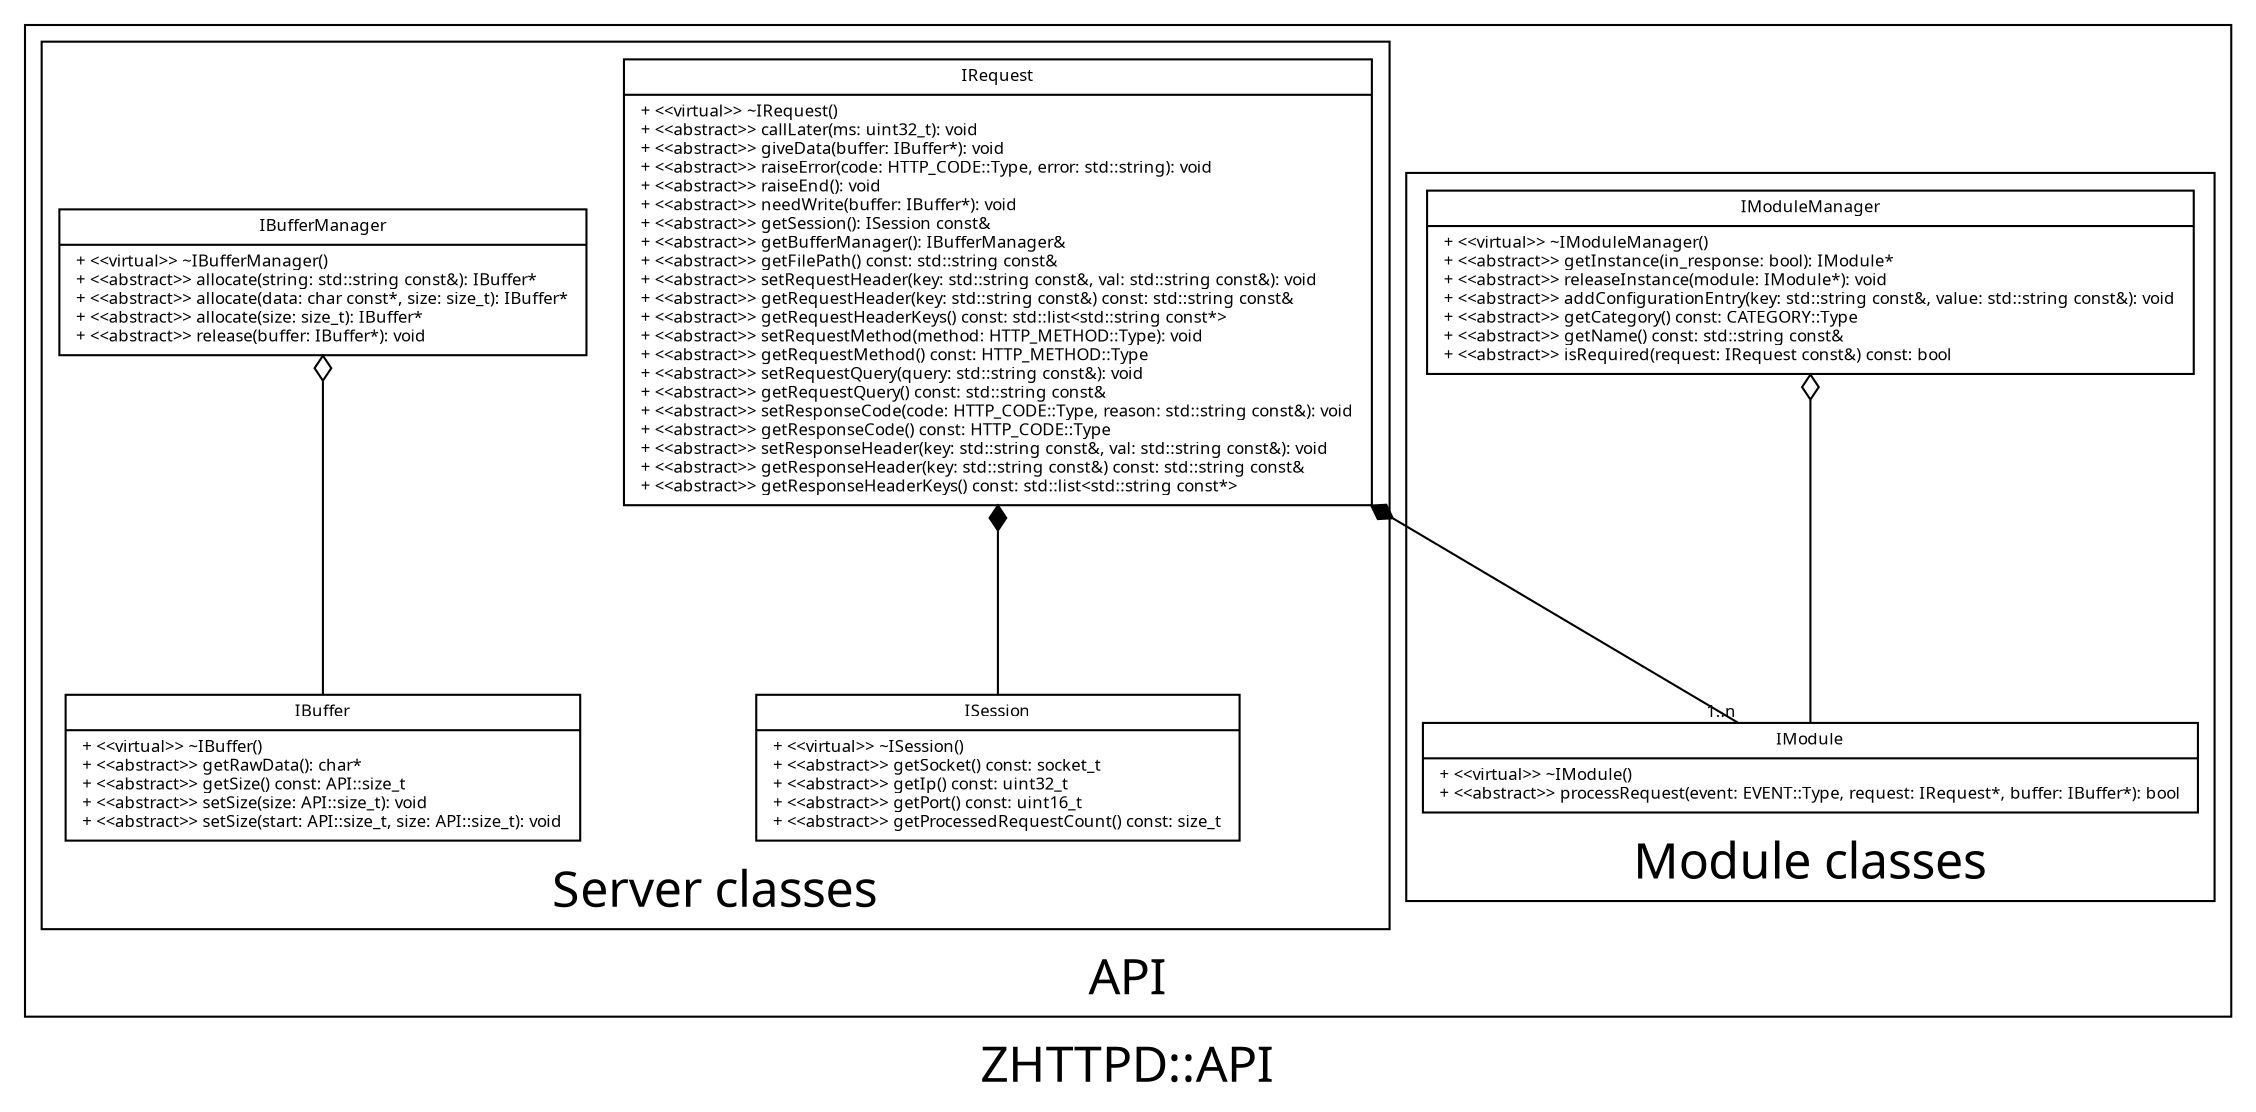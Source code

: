 digraph uml
{
    fontname = "Bitstream sans Vera"
    compound = true;
    ranksep = 1.25;
    rankdir = BT;
    label = "ZHTTPD::API";
    fontsize = 24;

    node
    [
        fontname = "Monaco"
        fontsize = 8
        shape = "record"
        style = filled
        fillcolor = white
    ]

    edge
    [
        fontname = "Monaco"
        fontsize = 8
    ]

    subgraph cluster_api
    {
        label = "API"

        subgraph cluster_module
        {
            label = "Module classes"

            api_IModule
            [
    label="{\
IModule\
|\
+ \<\<virtual\>\> ~IModule()\l\
+ \<\<abstract\>\> processRequest(event: EVENT::Type, request: IRequest*, buffer: IBuffer*): bool\l\
}"
            ]

            api_IModuleManager
            [
    label="{\
IModuleManager\
|\
+ \<\<virtual\>\> ~IModuleManager()\l\
+ \<\<abstract\>\> getInstance(in_response: bool): IModule*\l\
+ \<\<abstract\>\> releaseInstance(module: IModule*): void\l\
+ \<\<abstract\>\> addConfigurationEntry(key: std::string const&, value: std::string const&): void\l\
+ \<\<abstract\>\> getCategory() const: CATEGORY::Type\l\
+ \<\<abstract\>\> getName() const: std::string const&\l\
+ \<\<abstract\>\> isRequired(request: IRequest const&) const: bool\l\
}"
            ]
        } /* cluster_module */

        api_IModule -> api_IModuleManager [arrowhead = odiamond]

        subgraph cluster_server
        {
            label = "Server classes"

            api_IBuffer
            [
    label="{\
IBuffer\
|\
+ \<\<virtual\>\> ~IBuffer()\l\
+ \<\<abstract\>\> getRawData(): char*\l\
+ \<\<abstract\>\> getSize() const: API::size_t\l\
+ \<\<abstract\>\> setSize(size: API::size_t): void\l\
+ \<\<abstract\>\> setSize(start: API::size_t, size: API::size_t): void\l\
}"
            ]

            api_IBufferManager
            [
    label="{\
IBufferManager\
|\
+ \<\<virtual\>\> ~IBufferManager()\l\
+ \<\<abstract\>\> allocate(string: std::string const&): IBuffer*\l\
+ \<\<abstract\>\> allocate(data: char const*, size: size_t): IBuffer*\l\
+ \<\<abstract\>\> allocate(size: size_t): IBuffer*\l\
+ \<\<abstract\>\> release(buffer: IBuffer*): void\l\
}"
            ]

            api_IRequest
            [
    label="{\
IRequest\
|\
+ \<\<virtual\>\> ~IRequest()\l\
+ \<\<abstract\>\> callLater(ms: uint32_t): void\l\
+ \<\<abstract\>\> giveData(buffer: IBuffer*): void\l\
+ \<\<abstract\>\> raiseError(code: HTTP_CODE::Type, error: std::string): void\l\
+ \<\<abstract\>\> raiseEnd(): void\l\
+ \<\<abstract\>\> needWrite(buffer: IBuffer*): void\l\
+ \<\<abstract\>\> getSession(): ISession const&\l\
+ \<\<abstract\>\> getBufferManager(): IBufferManager&\l\
+ \<\<abstract\>\> getFilePath() const: std::string const&\l\
+ \<\<abstract\>\> setRequestHeader(key: std::string const&, val: std::string const&): void\l\
+ \<\<abstract\>\> getRequestHeader(key: std::string const&) const: std::string const&\l\
+ \<\<abstract\>\> getRequestHeaderKeys() const: std::list\<std::string const*\>\l\
+ \<\<abstract\>\> setRequestMethod(method: HTTP_METHOD::Type): void\l\
+ \<\<abstract\>\> getRequestMethod() const: HTTP_METHOD::Type\l\
+ \<\<abstract\>\> setRequestQuery(query: std::string const&): void\l\
+ \<\<abstract\>\> getRequestQuery() const: std::string const&\l\
+ \<\<abstract\>\> setResponseCode(code: HTTP_CODE::Type, reason: std::string const&): void\l\
+ \<\<abstract\>\> getResponseCode() const: HTTP_CODE::Type\l\
+ \<\<abstract\>\> setResponseHeader(key: std::string const&, val: std::string const&): void\l\
+ \<\<abstract\>\> getResponseHeader(key: std::string const&) const: std::string const&\l\
+ \<\<abstract\>\> getResponseHeaderKeys() const: std::list\<std::string const*\>\l\
}"
            ]

            api_ISession
            [
    label="{\
ISession\
|\
+ \<\<virtual\>\> ~ISession()\l\
+ \<\<abstract\>\> getSocket() const: socket_t\l\
+ \<\<abstract\>\> getIp() const: uint32_t\l\
+ \<\<abstract\>\> getPort() const: uint16_t\l\
+ \<\<abstract\>\> getProcessedRequestCount() const: size_t\l\
}"
            ]


        } /* cluster_server */

        api_ISession -> api_IRequest [arrowhead = diamond]
        api_IBuffer -> api_IBufferManager [arrowhead = odiamond]
        api_IModule -> api_IRequest [arrowhead = diamond, taillabel = "1..n"]

    } /* cluster_api */


}

